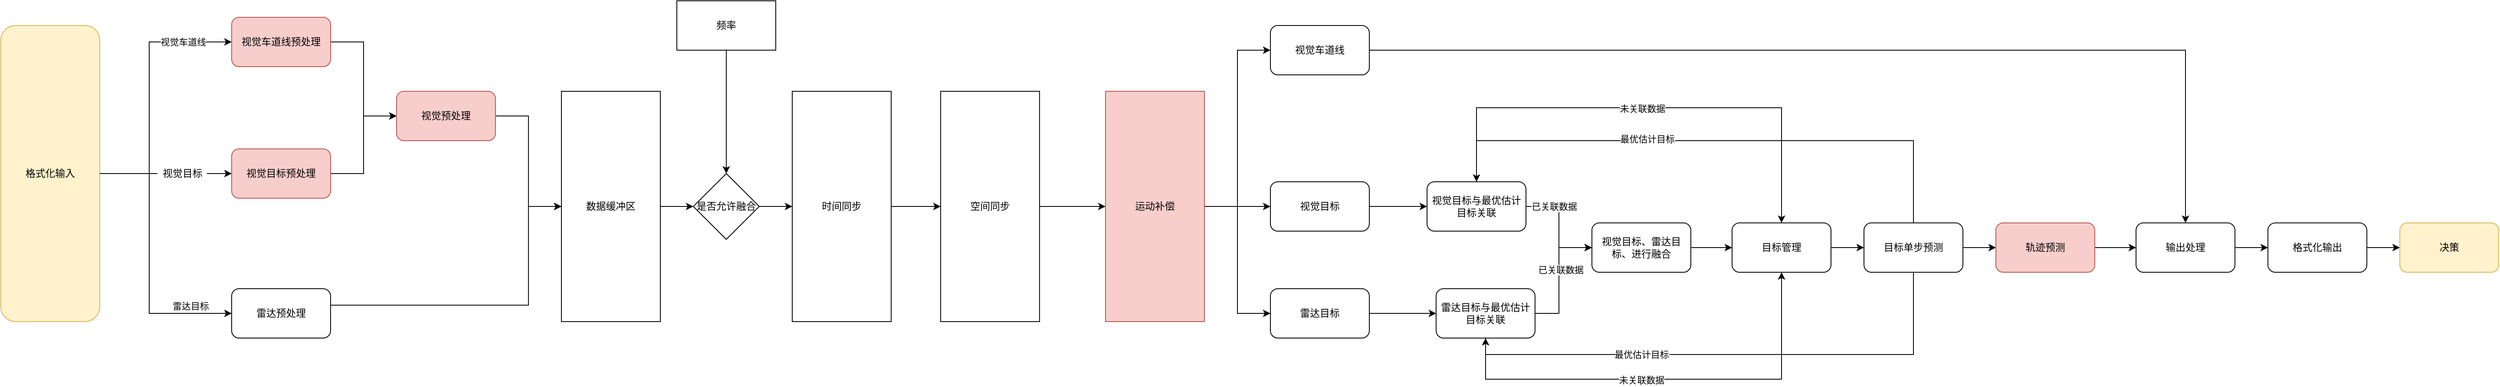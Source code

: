 <mxfile version="14.6.6" type="github">
  <diagram id="tYAOXSe1ugyFTrOcEhq6" name="第 1 页">
    <mxGraphModel dx="1221" dy="644" grid="1" gridSize="10" guides="1" tooltips="1" connect="1" arrows="1" fold="1" page="1" pageScale="1" pageWidth="3300" pageHeight="4681" background="none" math="0" shadow="0">
      <root>
        <mxCell id="0" />
        <mxCell id="1" parent="0" />
        <mxCell id="p5pBbZ0yBpqNF_2-EAFT-9" style="edgeStyle=orthogonalEdgeStyle;rounded=0;orthogonalLoop=1;jettySize=auto;html=1;entryX=0;entryY=0.5;entryDx=0;entryDy=0;" edge="1" parent="1" source="VZLRnFolR8Kp3jFQuF8l-5" target="VZLRnFolR8Kp3jFQuF8l-9">
          <mxGeometry relative="1" as="geometry">
            <Array as="points">
              <mxPoint x="680" y="330" />
              <mxPoint x="680" y="260" />
            </Array>
          </mxGeometry>
        </mxCell>
        <mxCell id="VZLRnFolR8Kp3jFQuF8l-5" value="视觉目标预处理" style="rounded=1;whiteSpace=wrap;html=1;fillColor=#f8cecc;strokeColor=#b85450;" parent="1" vertex="1">
          <mxGeometry x="520" y="300" width="120" height="60" as="geometry" />
        </mxCell>
        <mxCell id="p5pBbZ0yBpqNF_2-EAFT-87" style="edgeStyle=orthogonalEdgeStyle;rounded=0;orthogonalLoop=1;jettySize=auto;html=1;entryX=0;entryY=0.5;entryDx=0;entryDy=0;" edge="1" parent="1" source="VZLRnFolR8Kp3jFQuF8l-6" target="p5pBbZ0yBpqNF_2-EAFT-84">
          <mxGeometry relative="1" as="geometry">
            <Array as="points">
              <mxPoint x="880" y="490" />
              <mxPoint x="880" y="370" />
            </Array>
          </mxGeometry>
        </mxCell>
        <mxCell id="VZLRnFolR8Kp3jFQuF8l-6" value="雷达预处理" style="rounded=1;whiteSpace=wrap;html=1;" parent="1" vertex="1">
          <mxGeometry x="520" y="470" width="120" height="60" as="geometry" />
        </mxCell>
        <mxCell id="p5pBbZ0yBpqNF_2-EAFT-8" style="edgeStyle=orthogonalEdgeStyle;rounded=0;orthogonalLoop=1;jettySize=auto;html=1;entryX=0;entryY=0.5;entryDx=0;entryDy=0;" edge="1" parent="1" source="VZLRnFolR8Kp3jFQuF8l-7" target="VZLRnFolR8Kp3jFQuF8l-9">
          <mxGeometry relative="1" as="geometry">
            <Array as="points">
              <mxPoint x="680" y="170" />
              <mxPoint x="680" y="260" />
            </Array>
          </mxGeometry>
        </mxCell>
        <mxCell id="VZLRnFolR8Kp3jFQuF8l-7" value="视觉车道线预处理" style="rounded=1;whiteSpace=wrap;html=1;fillColor=#f8cecc;strokeColor=#b85450;" parent="1" vertex="1">
          <mxGeometry x="520" y="140" width="120" height="60" as="geometry" />
        </mxCell>
        <mxCell id="p5pBbZ0yBpqNF_2-EAFT-12" value="" style="edgeStyle=orthogonalEdgeStyle;rounded=0;orthogonalLoop=1;jettySize=auto;html=1;" edge="1" parent="1" source="VZLRnFolR8Kp3jFQuF8l-8" target="VZLRnFolR8Kp3jFQuF8l-10">
          <mxGeometry relative="1" as="geometry" />
        </mxCell>
        <mxCell id="VZLRnFolR8Kp3jFQuF8l-8" value="时间同步" style="rounded=0;whiteSpace=wrap;html=1;" parent="1" vertex="1">
          <mxGeometry x="1200" y="230" width="120" height="280" as="geometry" />
        </mxCell>
        <mxCell id="p5pBbZ0yBpqNF_2-EAFT-86" value="" style="edgeStyle=orthogonalEdgeStyle;rounded=0;orthogonalLoop=1;jettySize=auto;html=1;" edge="1" parent="1" source="VZLRnFolR8Kp3jFQuF8l-9" target="p5pBbZ0yBpqNF_2-EAFT-84">
          <mxGeometry relative="1" as="geometry">
            <Array as="points">
              <mxPoint x="880" y="260" />
              <mxPoint x="880" y="370" />
            </Array>
          </mxGeometry>
        </mxCell>
        <mxCell id="VZLRnFolR8Kp3jFQuF8l-9" value="视觉预处理" style="rounded=1;whiteSpace=wrap;html=1;fillColor=#f8cecc;strokeColor=#b85450;" parent="1" vertex="1">
          <mxGeometry x="720" y="230" width="120" height="60" as="geometry" />
        </mxCell>
        <mxCell id="p5pBbZ0yBpqNF_2-EAFT-13" value="" style="edgeStyle=orthogonalEdgeStyle;rounded=0;orthogonalLoop=1;jettySize=auto;html=1;" edge="1" parent="1" source="VZLRnFolR8Kp3jFQuF8l-10" target="VZLRnFolR8Kp3jFQuF8l-11">
          <mxGeometry relative="1" as="geometry" />
        </mxCell>
        <mxCell id="VZLRnFolR8Kp3jFQuF8l-10" value="空间同步" style="rounded=0;whiteSpace=wrap;html=1;" parent="1" vertex="1">
          <mxGeometry x="1380" y="230" width="120" height="280" as="geometry" />
        </mxCell>
        <mxCell id="p5pBbZ0yBpqNF_2-EAFT-14" value="" style="edgeStyle=orthogonalEdgeStyle;rounded=0;orthogonalLoop=1;jettySize=auto;html=1;entryX=0;entryY=0.5;entryDx=0;entryDy=0;" edge="1" parent="1" source="VZLRnFolR8Kp3jFQuF8l-11" target="VZLRnFolR8Kp3jFQuF8l-14">
          <mxGeometry relative="1" as="geometry" />
        </mxCell>
        <mxCell id="p5pBbZ0yBpqNF_2-EAFT-15" style="edgeStyle=orthogonalEdgeStyle;rounded=0;orthogonalLoop=1;jettySize=auto;html=1;entryX=0;entryY=0.5;entryDx=0;entryDy=0;" edge="1" parent="1" source="VZLRnFolR8Kp3jFQuF8l-11" target="VZLRnFolR8Kp3jFQuF8l-12">
          <mxGeometry relative="1" as="geometry" />
        </mxCell>
        <mxCell id="p5pBbZ0yBpqNF_2-EAFT-16" style="edgeStyle=orthogonalEdgeStyle;rounded=0;orthogonalLoop=1;jettySize=auto;html=1;entryX=0;entryY=0.5;entryDx=0;entryDy=0;" edge="1" parent="1" source="VZLRnFolR8Kp3jFQuF8l-11" target="VZLRnFolR8Kp3jFQuF8l-13">
          <mxGeometry relative="1" as="geometry" />
        </mxCell>
        <mxCell id="VZLRnFolR8Kp3jFQuF8l-11" value="运动补偿" style="rounded=0;whiteSpace=wrap;html=1;fillColor=#f8cecc;strokeColor=#b85450;" parent="1" vertex="1">
          <mxGeometry x="1580" y="230" width="120" height="280" as="geometry" />
        </mxCell>
        <mxCell id="p5pBbZ0yBpqNF_2-EAFT-18" value="" style="edgeStyle=orthogonalEdgeStyle;rounded=0;orthogonalLoop=1;jettySize=auto;html=1;" edge="1" parent="1" source="VZLRnFolR8Kp3jFQuF8l-12" target="VZLRnFolR8Kp3jFQuF8l-15">
          <mxGeometry relative="1" as="geometry" />
        </mxCell>
        <mxCell id="VZLRnFolR8Kp3jFQuF8l-12" value="视觉目标" style="rounded=1;whiteSpace=wrap;html=1;" parent="1" vertex="1">
          <mxGeometry x="1780" y="340" width="120" height="60" as="geometry" />
        </mxCell>
        <mxCell id="p5pBbZ0yBpqNF_2-EAFT-19" value="" style="edgeStyle=orthogonalEdgeStyle;rounded=0;orthogonalLoop=1;jettySize=auto;html=1;" edge="1" parent="1" source="VZLRnFolR8Kp3jFQuF8l-13" target="VZLRnFolR8Kp3jFQuF8l-16">
          <mxGeometry relative="1" as="geometry" />
        </mxCell>
        <mxCell id="VZLRnFolR8Kp3jFQuF8l-13" value="雷达目标" style="rounded=1;whiteSpace=wrap;html=1;" parent="1" vertex="1">
          <mxGeometry x="1780" y="470" width="120" height="60" as="geometry" />
        </mxCell>
        <mxCell id="p5pBbZ0yBpqNF_2-EAFT-30" style="edgeStyle=orthogonalEdgeStyle;rounded=0;orthogonalLoop=1;jettySize=auto;html=1;entryX=0.5;entryY=0;entryDx=0;entryDy=0;" edge="1" parent="1" source="VZLRnFolR8Kp3jFQuF8l-14" target="VZLRnFolR8Kp3jFQuF8l-22">
          <mxGeometry relative="1" as="geometry">
            <mxPoint x="2890" y="370" as="targetPoint" />
          </mxGeometry>
        </mxCell>
        <mxCell id="VZLRnFolR8Kp3jFQuF8l-14" value="视觉车道线" style="rounded=1;whiteSpace=wrap;html=1;" parent="1" vertex="1">
          <mxGeometry x="1780" y="150" width="120" height="60" as="geometry" />
        </mxCell>
        <mxCell id="p5pBbZ0yBpqNF_2-EAFT-20" value="" style="edgeStyle=orthogonalEdgeStyle;rounded=0;orthogonalLoop=1;jettySize=auto;html=1;" edge="1" parent="1" source="VZLRnFolR8Kp3jFQuF8l-15" target="VZLRnFolR8Kp3jFQuF8l-17">
          <mxGeometry relative="1" as="geometry" />
        </mxCell>
        <mxCell id="p5pBbZ0yBpqNF_2-EAFT-36" value="已关联数据" style="edgeLabel;html=1;align=center;verticalAlign=middle;resizable=0;points=[];" vertex="1" connectable="0" parent="p5pBbZ0yBpqNF_2-EAFT-20">
          <mxGeometry x="-0.483" relative="1" as="geometry">
            <mxPoint as="offset" />
          </mxGeometry>
        </mxCell>
        <mxCell id="p5pBbZ0yBpqNF_2-EAFT-93" style="edgeStyle=orthogonalEdgeStyle;rounded=0;orthogonalLoop=1;jettySize=auto;html=1;entryX=0.5;entryY=0;entryDx=0;entryDy=0;" edge="1" parent="1" source="VZLRnFolR8Kp3jFQuF8l-15" target="VZLRnFolR8Kp3jFQuF8l-18">
          <mxGeometry relative="1" as="geometry">
            <Array as="points">
              <mxPoint x="2030" y="250" />
              <mxPoint x="2400" y="250" />
            </Array>
          </mxGeometry>
        </mxCell>
        <mxCell id="p5pBbZ0yBpqNF_2-EAFT-94" value="未关联数据" style="edgeLabel;html=1;align=center;verticalAlign=middle;resizable=0;points=[];" vertex="1" connectable="0" parent="p5pBbZ0yBpqNF_2-EAFT-93">
          <mxGeometry x="-0.175" y="-1" relative="1" as="geometry">
            <mxPoint x="43" as="offset" />
          </mxGeometry>
        </mxCell>
        <mxCell id="VZLRnFolR8Kp3jFQuF8l-15" value="视觉目标与最优估计目标关联" style="rounded=1;whiteSpace=wrap;html=1;" parent="1" vertex="1">
          <mxGeometry x="1970" y="340" width="120" height="60" as="geometry" />
        </mxCell>
        <mxCell id="p5pBbZ0yBpqNF_2-EAFT-39" style="edgeStyle=orthogonalEdgeStyle;rounded=0;orthogonalLoop=1;jettySize=auto;html=1;entryX=0;entryY=0.5;entryDx=0;entryDy=0;" edge="1" parent="1" source="VZLRnFolR8Kp3jFQuF8l-16" target="VZLRnFolR8Kp3jFQuF8l-17">
          <mxGeometry relative="1" as="geometry">
            <Array as="points">
              <mxPoint x="2130" y="500" />
              <mxPoint x="2130" y="420" />
            </Array>
          </mxGeometry>
        </mxCell>
        <mxCell id="p5pBbZ0yBpqNF_2-EAFT-40" value="已关联数据" style="edgeLabel;html=1;align=center;verticalAlign=middle;resizable=0;points=[];" vertex="1" connectable="0" parent="p5pBbZ0yBpqNF_2-EAFT-39">
          <mxGeometry x="0.103" y="-2" relative="1" as="geometry">
            <mxPoint as="offset" />
          </mxGeometry>
        </mxCell>
        <mxCell id="p5pBbZ0yBpqNF_2-EAFT-95" style="edgeStyle=orthogonalEdgeStyle;rounded=0;orthogonalLoop=1;jettySize=auto;html=1;entryX=0.5;entryY=1;entryDx=0;entryDy=0;" edge="1" parent="1" source="VZLRnFolR8Kp3jFQuF8l-16" target="VZLRnFolR8Kp3jFQuF8l-18">
          <mxGeometry relative="1" as="geometry">
            <Array as="points">
              <mxPoint x="2041" y="580" />
              <mxPoint x="2400" y="580" />
            </Array>
          </mxGeometry>
        </mxCell>
        <mxCell id="p5pBbZ0yBpqNF_2-EAFT-96" value="未关联数据" style="edgeLabel;html=1;align=center;verticalAlign=middle;resizable=0;points=[];" vertex="1" connectable="0" parent="p5pBbZ0yBpqNF_2-EAFT-95">
          <mxGeometry x="-0.194" y="-1" relative="1" as="geometry">
            <mxPoint x="22" as="offset" />
          </mxGeometry>
        </mxCell>
        <mxCell id="VZLRnFolR8Kp3jFQuF8l-16" value="雷达目标与最优估计目标关联" style="rounded=1;whiteSpace=wrap;html=1;" parent="1" vertex="1">
          <mxGeometry x="1981" y="470" width="120" height="60" as="geometry" />
        </mxCell>
        <mxCell id="p5pBbZ0yBpqNF_2-EAFT-22" value="" style="edgeStyle=orthogonalEdgeStyle;rounded=0;orthogonalLoop=1;jettySize=auto;html=1;" edge="1" parent="1" source="VZLRnFolR8Kp3jFQuF8l-17" target="VZLRnFolR8Kp3jFQuF8l-18">
          <mxGeometry relative="1" as="geometry" />
        </mxCell>
        <mxCell id="VZLRnFolR8Kp3jFQuF8l-17" value="视觉目标、雷达目标、进行融合" style="rounded=1;whiteSpace=wrap;html=1;" parent="1" vertex="1">
          <mxGeometry x="2170" y="390" width="120" height="60" as="geometry" />
        </mxCell>
        <mxCell id="p5pBbZ0yBpqNF_2-EAFT-23" value="" style="edgeStyle=orthogonalEdgeStyle;rounded=0;orthogonalLoop=1;jettySize=auto;html=1;" edge="1" parent="1" source="VZLRnFolR8Kp3jFQuF8l-18" target="VZLRnFolR8Kp3jFQuF8l-20">
          <mxGeometry relative="1" as="geometry" />
        </mxCell>
        <mxCell id="VZLRnFolR8Kp3jFQuF8l-18" value="目标管理" style="rounded=1;whiteSpace=wrap;html=1;" parent="1" vertex="1">
          <mxGeometry x="2340" y="390" width="120" height="60" as="geometry" />
        </mxCell>
        <mxCell id="p5pBbZ0yBpqNF_2-EAFT-24" value="" style="edgeStyle=orthogonalEdgeStyle;rounded=0;orthogonalLoop=1;jettySize=auto;html=1;" edge="1" parent="1" source="VZLRnFolR8Kp3jFQuF8l-20" target="VZLRnFolR8Kp3jFQuF8l-21">
          <mxGeometry relative="1" as="geometry" />
        </mxCell>
        <mxCell id="p5pBbZ0yBpqNF_2-EAFT-27" style="edgeStyle=orthogonalEdgeStyle;rounded=0;orthogonalLoop=1;jettySize=auto;html=1;entryX=0.5;entryY=0;entryDx=0;entryDy=0;" edge="1" parent="1" source="VZLRnFolR8Kp3jFQuF8l-20" target="VZLRnFolR8Kp3jFQuF8l-15">
          <mxGeometry relative="1" as="geometry">
            <Array as="points">
              <mxPoint x="2560" y="290" />
              <mxPoint x="2030" y="290" />
            </Array>
          </mxGeometry>
        </mxCell>
        <mxCell id="p5pBbZ0yBpqNF_2-EAFT-35" value="最优估计目标" style="edgeLabel;html=1;align=center;verticalAlign=middle;resizable=0;points=[];" vertex="1" connectable="0" parent="p5pBbZ0yBpqNF_2-EAFT-27">
          <mxGeometry x="0.245" y="-2" relative="1" as="geometry">
            <mxPoint as="offset" />
          </mxGeometry>
        </mxCell>
        <mxCell id="p5pBbZ0yBpqNF_2-EAFT-28" style="edgeStyle=orthogonalEdgeStyle;rounded=0;orthogonalLoop=1;jettySize=auto;html=1;entryX=0.5;entryY=1;entryDx=0;entryDy=0;" edge="1" parent="1" source="VZLRnFolR8Kp3jFQuF8l-20" target="VZLRnFolR8Kp3jFQuF8l-16">
          <mxGeometry relative="1" as="geometry">
            <Array as="points">
              <mxPoint x="2560" y="550" />
              <mxPoint x="2041" y="550" />
            </Array>
          </mxGeometry>
        </mxCell>
        <mxCell id="p5pBbZ0yBpqNF_2-EAFT-41" value="最优估计目标" style="edgeLabel;html=1;align=center;verticalAlign=middle;resizable=0;points=[];" vertex="1" connectable="0" parent="p5pBbZ0yBpqNF_2-EAFT-28">
          <mxGeometry x="0.424" y="1" relative="1" as="geometry">
            <mxPoint x="25" y="-1" as="offset" />
          </mxGeometry>
        </mxCell>
        <mxCell id="VZLRnFolR8Kp3jFQuF8l-20" value="目标单步预测" style="rounded=1;whiteSpace=wrap;html=1;" parent="1" vertex="1">
          <mxGeometry x="2500" y="390" width="120" height="60" as="geometry" />
        </mxCell>
        <mxCell id="p5pBbZ0yBpqNF_2-EAFT-25" value="" style="edgeStyle=orthogonalEdgeStyle;rounded=0;orthogonalLoop=1;jettySize=auto;html=1;" edge="1" parent="1" source="VZLRnFolR8Kp3jFQuF8l-21" target="VZLRnFolR8Kp3jFQuF8l-22">
          <mxGeometry relative="1" as="geometry" />
        </mxCell>
        <mxCell id="VZLRnFolR8Kp3jFQuF8l-21" value="轨迹预测" style="rounded=1;whiteSpace=wrap;html=1;fillColor=#f8cecc;strokeColor=#b85450;" parent="1" vertex="1">
          <mxGeometry x="2660" y="390" width="120" height="60" as="geometry" />
        </mxCell>
        <mxCell id="p5pBbZ0yBpqNF_2-EAFT-32" value="" style="edgeStyle=orthogonalEdgeStyle;rounded=0;orthogonalLoop=1;jettySize=auto;html=1;" edge="1" parent="1" source="VZLRnFolR8Kp3jFQuF8l-22" target="p5pBbZ0yBpqNF_2-EAFT-31">
          <mxGeometry relative="1" as="geometry" />
        </mxCell>
        <mxCell id="VZLRnFolR8Kp3jFQuF8l-22" value="输出处理" style="rounded=1;whiteSpace=wrap;html=1;" parent="1" vertex="1">
          <mxGeometry x="2830" y="390" width="120" height="60" as="geometry" />
        </mxCell>
        <mxCell id="p5pBbZ0yBpqNF_2-EAFT-1" style="edgeStyle=orthogonalEdgeStyle;rounded=0;orthogonalLoop=1;jettySize=auto;html=1;entryX=0;entryY=0.5;entryDx=0;entryDy=0;" edge="1" parent="1" source="VZLRnFolR8Kp3jFQuF8l-23" target="VZLRnFolR8Kp3jFQuF8l-7">
          <mxGeometry relative="1" as="geometry">
            <mxPoint x="550" y="170" as="targetPoint" />
            <Array as="points">
              <mxPoint x="420" y="330" />
              <mxPoint x="420" y="170" />
            </Array>
          </mxGeometry>
        </mxCell>
        <mxCell id="p5pBbZ0yBpqNF_2-EAFT-97" value="视觉车道线" style="edgeLabel;html=1;align=center;verticalAlign=middle;resizable=0;points=[];" vertex="1" connectable="0" parent="p5pBbZ0yBpqNF_2-EAFT-1">
          <mxGeometry x="0.49" y="3" relative="1" as="geometry">
            <mxPoint x="22" y="3" as="offset" />
          </mxGeometry>
        </mxCell>
        <mxCell id="p5pBbZ0yBpqNF_2-EAFT-2" style="edgeStyle=orthogonalEdgeStyle;rounded=0;orthogonalLoop=1;jettySize=auto;html=1;entryX=0;entryY=0.5;entryDx=0;entryDy=0;startArrow=none;" edge="1" parent="1" source="p5pBbZ0yBpqNF_2-EAFT-98" target="VZLRnFolR8Kp3jFQuF8l-5">
          <mxGeometry relative="1" as="geometry">
            <mxPoint x="490" y="330" as="targetPoint" />
          </mxGeometry>
        </mxCell>
        <mxCell id="p5pBbZ0yBpqNF_2-EAFT-3" style="edgeStyle=orthogonalEdgeStyle;rounded=0;orthogonalLoop=1;jettySize=auto;html=1;entryX=0;entryY=0.5;entryDx=0;entryDy=0;" edge="1" parent="1" source="VZLRnFolR8Kp3jFQuF8l-23" target="VZLRnFolR8Kp3jFQuF8l-6">
          <mxGeometry relative="1" as="geometry">
            <mxPoint x="490" y="500" as="targetPoint" />
            <Array as="points">
              <mxPoint x="420" y="330" />
              <mxPoint x="420" y="500" />
            </Array>
          </mxGeometry>
        </mxCell>
        <mxCell id="p5pBbZ0yBpqNF_2-EAFT-99" value="雷达目标" style="edgeLabel;html=1;align=center;verticalAlign=middle;resizable=0;points=[];" vertex="1" connectable="0" parent="p5pBbZ0yBpqNF_2-EAFT-3">
          <mxGeometry x="0.299" y="1" relative="1" as="geometry">
            <mxPoint x="49" y="6" as="offset" />
          </mxGeometry>
        </mxCell>
        <mxCell id="VZLRnFolR8Kp3jFQuF8l-23" value="格式化输入" style="rounded=1;whiteSpace=wrap;html=1;fillColor=#fff2cc;strokeColor=#d6b656;" parent="1" vertex="1">
          <mxGeometry x="240" y="150" width="120" height="360" as="geometry" />
        </mxCell>
        <mxCell id="p5pBbZ0yBpqNF_2-EAFT-34" value="" style="edgeStyle=orthogonalEdgeStyle;rounded=0;orthogonalLoop=1;jettySize=auto;html=1;" edge="1" parent="1" source="p5pBbZ0yBpqNF_2-EAFT-31" target="p5pBbZ0yBpqNF_2-EAFT-33">
          <mxGeometry relative="1" as="geometry" />
        </mxCell>
        <mxCell id="p5pBbZ0yBpqNF_2-EAFT-31" value="格式化输出" style="rounded=1;whiteSpace=wrap;html=1;" vertex="1" parent="1">
          <mxGeometry x="2990" y="390" width="120" height="60" as="geometry" />
        </mxCell>
        <mxCell id="p5pBbZ0yBpqNF_2-EAFT-33" value="决策" style="rounded=1;whiteSpace=wrap;html=1;fillColor=#fff2cc;strokeColor=#d6b656;" vertex="1" parent="1">
          <mxGeometry x="3150" y="390" width="120" height="60" as="geometry" />
        </mxCell>
        <mxCell id="p5pBbZ0yBpqNF_2-EAFT-90" value="" style="edgeStyle=orthogonalEdgeStyle;rounded=0;orthogonalLoop=1;jettySize=auto;html=1;" edge="1" parent="1" source="p5pBbZ0yBpqNF_2-EAFT-44" target="VZLRnFolR8Kp3jFQuF8l-8">
          <mxGeometry relative="1" as="geometry" />
        </mxCell>
        <mxCell id="p5pBbZ0yBpqNF_2-EAFT-44" value="是否允许融合" style="rhombus;whiteSpace=wrap;html=1;" vertex="1" parent="1">
          <mxGeometry x="1080" y="330" width="80" height="80" as="geometry" />
        </mxCell>
        <mxCell id="p5pBbZ0yBpqNF_2-EAFT-89" value="" style="edgeStyle=orthogonalEdgeStyle;rounded=0;orthogonalLoop=1;jettySize=auto;html=1;" edge="1" parent="1" source="p5pBbZ0yBpqNF_2-EAFT-84" target="p5pBbZ0yBpqNF_2-EAFT-44">
          <mxGeometry relative="1" as="geometry" />
        </mxCell>
        <mxCell id="p5pBbZ0yBpqNF_2-EAFT-84" value="数据缓冲区" style="rounded=0;whiteSpace=wrap;html=1;" vertex="1" parent="1">
          <mxGeometry x="920" y="230" width="120" height="280" as="geometry" />
        </mxCell>
        <mxCell id="p5pBbZ0yBpqNF_2-EAFT-91" style="edgeStyle=orthogonalEdgeStyle;rounded=0;orthogonalLoop=1;jettySize=auto;html=1;entryX=0.5;entryY=0;entryDx=0;entryDy=0;" edge="1" parent="1" source="p5pBbZ0yBpqNF_2-EAFT-88" target="p5pBbZ0yBpqNF_2-EAFT-44">
          <mxGeometry relative="1" as="geometry" />
        </mxCell>
        <mxCell id="p5pBbZ0yBpqNF_2-EAFT-88" value="频率" style="rounded=0;whiteSpace=wrap;html=1;" vertex="1" parent="1">
          <mxGeometry x="1060" y="120" width="120" height="60" as="geometry" />
        </mxCell>
        <mxCell id="p5pBbZ0yBpqNF_2-EAFT-98" value="视觉目标" style="text;html=1;align=center;verticalAlign=middle;resizable=0;points=[];autosize=1;strokeColor=none;" vertex="1" parent="1">
          <mxGeometry x="430" y="320" width="60" height="20" as="geometry" />
        </mxCell>
        <mxCell id="p5pBbZ0yBpqNF_2-EAFT-101" value="" style="edgeStyle=orthogonalEdgeStyle;rounded=0;orthogonalLoop=1;jettySize=auto;html=1;entryX=0;entryY=0.5;entryDx=0;entryDy=0;endArrow=none;" edge="1" parent="1" source="VZLRnFolR8Kp3jFQuF8l-23" target="p5pBbZ0yBpqNF_2-EAFT-98">
          <mxGeometry relative="1" as="geometry">
            <mxPoint x="360" y="330" as="sourcePoint" />
            <mxPoint x="520" y="330" as="targetPoint" />
          </mxGeometry>
        </mxCell>
      </root>
    </mxGraphModel>
  </diagram>
</mxfile>
